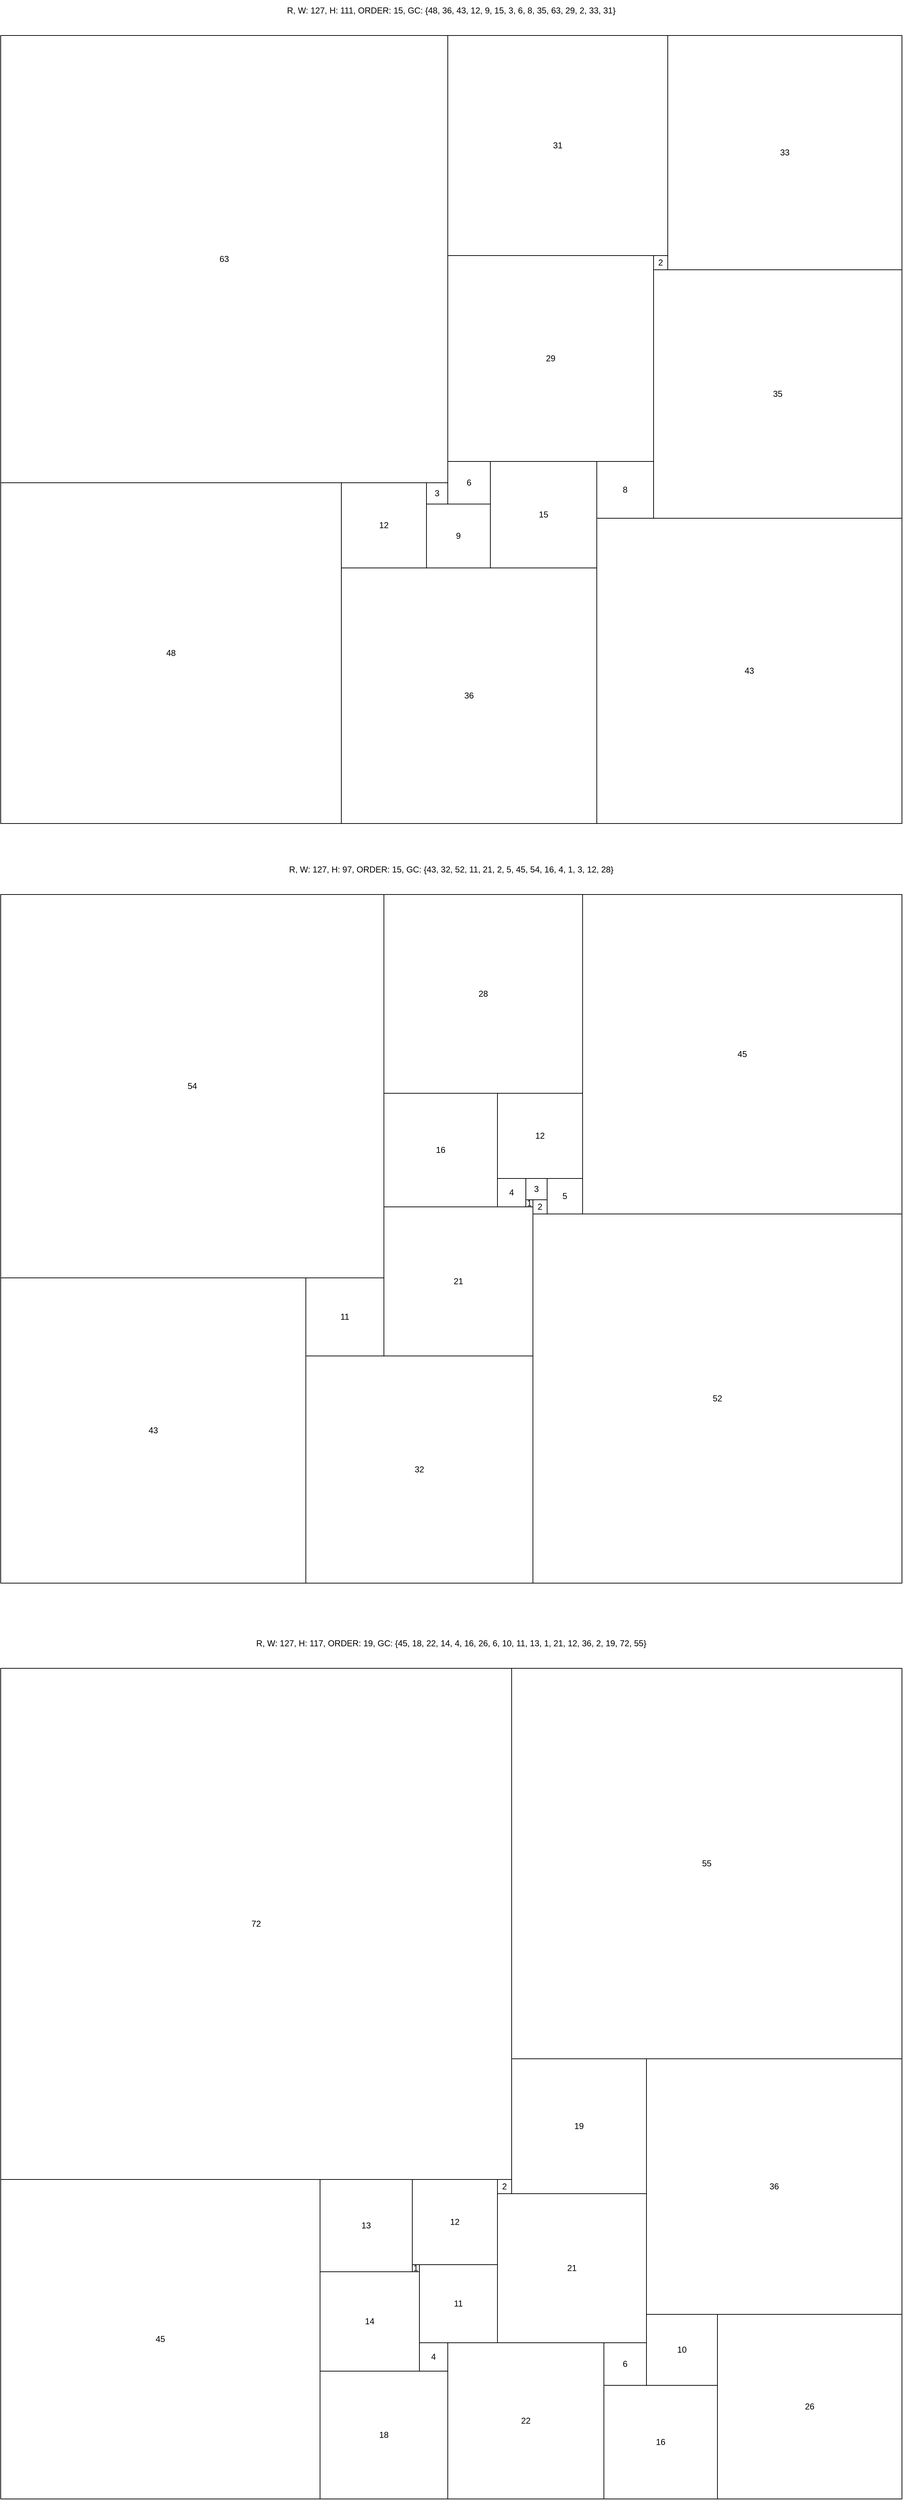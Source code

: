 <mxfile version="21.2.1" type="device">
  <diagram name="Page-1" id="H1nZVYqxkzLZFgEqRADx">
    <mxGraphModel dx="630" dy="4280" grid="1" gridSize="10" guides="1" tooltips="1" connect="1" arrows="1" fold="1" page="1" pageScale="1" pageWidth="850" pageHeight="1100" math="0" shadow="0">
      <root>
        <mxCell id="0" />
        <mxCell id="1" parent="0" />
        <mxCell id="AsBp8XiL8Dx4Y6rQVwFH-3921" value="R, W: 127, H: 111, ORDER: 15, GC: {48, 36, 43, 12, 9, 15, 3, 6, 8, 35, 63, 29, 2, 33, 31} " style="text;html=1;strokeColor=none;fillColor=none;align=center;verticalAlign=middle;whiteSpace=wrap;rounded=0;flipV=1;" parent="1" vertex="1">
          <mxGeometry x="2690" width="1270" height="30" as="geometry" />
        </mxCell>
        <mxCell id="AsBp8XiL8Dx4Y6rQVwFH-3953" value="R, W: 127, H: 97, ORDER: 15, GC: {43, 32, 52, 11, 21, 2, 5, 45, 54, 16, 4, 1, 3, 12, 28} " style="text;html=1;strokeColor=none;fillColor=none;align=center;verticalAlign=middle;whiteSpace=wrap;rounded=0;flipV=1;" parent="1" vertex="1">
          <mxGeometry x="2690" y="1210" width="1270" height="30" as="geometry" />
        </mxCell>
        <mxCell id="AsBp8XiL8Dx4Y6rQVwFH-11129" value="R, W: 127, H: 117, ORDER: 19, GC: {45, 18, 22, 14, 4, 16, 26, 6, 10, 11, 13, 1, 21, 12, 36, 2, 19, 72, 55} " style="text;html=1;strokeColor=none;fillColor=none;align=center;verticalAlign=middle;whiteSpace=wrap;rounded=0;flipV=1;" parent="1" vertex="1">
          <mxGeometry x="2690" y="2300" width="1270" height="30" as="geometry" />
        </mxCell>
        <mxCell id="j0JYbWiJyztxpEZ2TO5e-1" value="" style="group;flipV=1;" vertex="1" connectable="0" parent="1">
          <mxGeometry x="2690" y="50" width="1270" height="1110" as="geometry" />
        </mxCell>
        <mxCell id="761dnnyQ54j-Cl0NHfQN-3922" value="48" style="rounded=0;whiteSpace=wrap;html=1;" parent="j0JYbWiJyztxpEZ2TO5e-1" vertex="1">
          <mxGeometry y="630" width="480" height="480" as="geometry" />
        </mxCell>
        <mxCell id="761dnnyQ54j-Cl0NHfQN-3923" value="36" style="rounded=0;whiteSpace=wrap;html=1;" parent="j0JYbWiJyztxpEZ2TO5e-1" vertex="1">
          <mxGeometry x="480" y="750" width="360" height="360" as="geometry" />
        </mxCell>
        <mxCell id="761dnnyQ54j-Cl0NHfQN-3924" value="43" style="rounded=0;whiteSpace=wrap;html=1;" parent="j0JYbWiJyztxpEZ2TO5e-1" vertex="1">
          <mxGeometry x="840" y="680" width="430" height="430" as="geometry" />
        </mxCell>
        <mxCell id="761dnnyQ54j-Cl0NHfQN-3925" value="12" style="rounded=0;whiteSpace=wrap;html=1;" parent="j0JYbWiJyztxpEZ2TO5e-1" vertex="1">
          <mxGeometry x="480" y="630" width="120" height="120" as="geometry" />
        </mxCell>
        <mxCell id="761dnnyQ54j-Cl0NHfQN-3926" value="9" style="rounded=0;whiteSpace=wrap;html=1;" parent="j0JYbWiJyztxpEZ2TO5e-1" vertex="1">
          <mxGeometry x="600" y="660" width="90" height="90" as="geometry" />
        </mxCell>
        <mxCell id="761dnnyQ54j-Cl0NHfQN-3927" value="15" style="rounded=0;whiteSpace=wrap;html=1;" parent="j0JYbWiJyztxpEZ2TO5e-1" vertex="1">
          <mxGeometry x="690" y="600" width="150" height="150" as="geometry" />
        </mxCell>
        <mxCell id="761dnnyQ54j-Cl0NHfQN-3928" value="3" style="rounded=0;whiteSpace=wrap;html=1;" parent="j0JYbWiJyztxpEZ2TO5e-1" vertex="1">
          <mxGeometry x="600" y="630" width="30" height="30" as="geometry" />
        </mxCell>
        <mxCell id="761dnnyQ54j-Cl0NHfQN-3929" value="6" style="rounded=0;whiteSpace=wrap;html=1;" parent="j0JYbWiJyztxpEZ2TO5e-1" vertex="1">
          <mxGeometry x="630" y="600" width="60" height="60" as="geometry" />
        </mxCell>
        <mxCell id="761dnnyQ54j-Cl0NHfQN-3930" value="8" style="rounded=0;whiteSpace=wrap;html=1;" parent="j0JYbWiJyztxpEZ2TO5e-1" vertex="1">
          <mxGeometry x="840" y="600" width="80" height="80" as="geometry" />
        </mxCell>
        <mxCell id="761dnnyQ54j-Cl0NHfQN-3931" value="35" style="rounded=0;whiteSpace=wrap;html=1;" parent="j0JYbWiJyztxpEZ2TO5e-1" vertex="1">
          <mxGeometry x="920" y="330" width="350" height="350" as="geometry" />
        </mxCell>
        <mxCell id="761dnnyQ54j-Cl0NHfQN-3932" value="63" style="rounded=0;whiteSpace=wrap;html=1;" parent="j0JYbWiJyztxpEZ2TO5e-1" vertex="1">
          <mxGeometry width="630" height="630" as="geometry" />
        </mxCell>
        <mxCell id="761dnnyQ54j-Cl0NHfQN-3933" value="29" style="rounded=0;whiteSpace=wrap;html=1;" parent="j0JYbWiJyztxpEZ2TO5e-1" vertex="1">
          <mxGeometry x="630" y="310" width="290" height="290" as="geometry" />
        </mxCell>
        <mxCell id="761dnnyQ54j-Cl0NHfQN-3934" value="2" style="rounded=0;whiteSpace=wrap;html=1;" parent="j0JYbWiJyztxpEZ2TO5e-1" vertex="1">
          <mxGeometry x="920" y="310" width="20" height="20" as="geometry" />
        </mxCell>
        <mxCell id="761dnnyQ54j-Cl0NHfQN-3935" value="33" style="rounded=0;whiteSpace=wrap;html=1;" parent="j0JYbWiJyztxpEZ2TO5e-1" vertex="1">
          <mxGeometry x="940" width="330" height="330" as="geometry" />
        </mxCell>
        <mxCell id="761dnnyQ54j-Cl0NHfQN-3936" value="31" style="rounded=0;whiteSpace=wrap;html=1;" parent="j0JYbWiJyztxpEZ2TO5e-1" vertex="1">
          <mxGeometry x="630" width="310" height="310" as="geometry" />
        </mxCell>
        <mxCell id="j0JYbWiJyztxpEZ2TO5e-2" value="" style="group;flipV=1;" vertex="1" connectable="0" parent="1">
          <mxGeometry x="2690" y="1260" width="1270" height="970" as="geometry" />
        </mxCell>
        <mxCell id="761dnnyQ54j-Cl0NHfQN-3954" value="43" style="rounded=0;whiteSpace=wrap;html=1;" parent="j0JYbWiJyztxpEZ2TO5e-2" vertex="1">
          <mxGeometry y="540" width="430" height="430" as="geometry" />
        </mxCell>
        <mxCell id="761dnnyQ54j-Cl0NHfQN-3955" value="32" style="rounded=0;whiteSpace=wrap;html=1;" parent="j0JYbWiJyztxpEZ2TO5e-2" vertex="1">
          <mxGeometry x="430" y="650" width="320" height="320" as="geometry" />
        </mxCell>
        <mxCell id="761dnnyQ54j-Cl0NHfQN-3956" value="52" style="rounded=0;whiteSpace=wrap;html=1;" parent="j0JYbWiJyztxpEZ2TO5e-2" vertex="1">
          <mxGeometry x="750" y="450" width="520" height="520" as="geometry" />
        </mxCell>
        <mxCell id="761dnnyQ54j-Cl0NHfQN-3957" value="11" style="rounded=0;whiteSpace=wrap;html=1;" parent="j0JYbWiJyztxpEZ2TO5e-2" vertex="1">
          <mxGeometry x="430" y="540" width="110" height="110" as="geometry" />
        </mxCell>
        <mxCell id="761dnnyQ54j-Cl0NHfQN-3958" value="21" style="rounded=0;whiteSpace=wrap;html=1;" parent="j0JYbWiJyztxpEZ2TO5e-2" vertex="1">
          <mxGeometry x="540" y="440" width="210" height="210" as="geometry" />
        </mxCell>
        <mxCell id="761dnnyQ54j-Cl0NHfQN-3959" value="2" style="rounded=0;whiteSpace=wrap;html=1;" parent="j0JYbWiJyztxpEZ2TO5e-2" vertex="1">
          <mxGeometry x="750" y="430" width="20" height="20" as="geometry" />
        </mxCell>
        <mxCell id="761dnnyQ54j-Cl0NHfQN-3960" value="5" style="rounded=0;whiteSpace=wrap;html=1;" parent="j0JYbWiJyztxpEZ2TO5e-2" vertex="1">
          <mxGeometry x="770" y="400" width="50" height="50" as="geometry" />
        </mxCell>
        <mxCell id="761dnnyQ54j-Cl0NHfQN-3961" value="45" style="rounded=0;whiteSpace=wrap;html=1;" parent="j0JYbWiJyztxpEZ2TO5e-2" vertex="1">
          <mxGeometry x="820" width="450" height="450" as="geometry" />
        </mxCell>
        <mxCell id="761dnnyQ54j-Cl0NHfQN-3962" value="54" style="rounded=0;whiteSpace=wrap;html=1;" parent="j0JYbWiJyztxpEZ2TO5e-2" vertex="1">
          <mxGeometry width="540" height="540" as="geometry" />
        </mxCell>
        <mxCell id="761dnnyQ54j-Cl0NHfQN-3963" value="16" style="rounded=0;whiteSpace=wrap;html=1;" parent="j0JYbWiJyztxpEZ2TO5e-2" vertex="1">
          <mxGeometry x="540" y="280" width="160" height="160" as="geometry" />
        </mxCell>
        <mxCell id="761dnnyQ54j-Cl0NHfQN-3964" value="4" style="rounded=0;whiteSpace=wrap;html=1;" parent="j0JYbWiJyztxpEZ2TO5e-2" vertex="1">
          <mxGeometry x="700" y="400" width="40" height="40" as="geometry" />
        </mxCell>
        <mxCell id="761dnnyQ54j-Cl0NHfQN-3965" value="1" style="rounded=0;whiteSpace=wrap;html=1;" parent="j0JYbWiJyztxpEZ2TO5e-2" vertex="1">
          <mxGeometry x="740" y="430" width="10" height="10" as="geometry" />
        </mxCell>
        <mxCell id="761dnnyQ54j-Cl0NHfQN-3966" value="3" style="rounded=0;whiteSpace=wrap;html=1;" parent="j0JYbWiJyztxpEZ2TO5e-2" vertex="1">
          <mxGeometry x="740" y="400" width="30" height="30" as="geometry" />
        </mxCell>
        <mxCell id="761dnnyQ54j-Cl0NHfQN-3967" value="12" style="rounded=0;whiteSpace=wrap;html=1;" parent="j0JYbWiJyztxpEZ2TO5e-2" vertex="1">
          <mxGeometry x="700" y="280" width="120" height="120" as="geometry" />
        </mxCell>
        <mxCell id="761dnnyQ54j-Cl0NHfQN-3968" value="28" style="rounded=0;whiteSpace=wrap;html=1;" parent="j0JYbWiJyztxpEZ2TO5e-2" vertex="1">
          <mxGeometry x="540" width="280" height="280" as="geometry" />
        </mxCell>
        <mxCell id="j0JYbWiJyztxpEZ2TO5e-3" value="" style="group;flipV=1;" vertex="1" connectable="0" parent="1">
          <mxGeometry x="2690" y="2350" width="1270" height="1170" as="geometry" />
        </mxCell>
        <mxCell id="761dnnyQ54j-Cl0NHfQN-11130" value="45" style="rounded=0;whiteSpace=wrap;html=1;" parent="j0JYbWiJyztxpEZ2TO5e-3" vertex="1">
          <mxGeometry y="720" width="450" height="450" as="geometry" />
        </mxCell>
        <mxCell id="761dnnyQ54j-Cl0NHfQN-11131" value="18" style="rounded=0;whiteSpace=wrap;html=1;" parent="j0JYbWiJyztxpEZ2TO5e-3" vertex="1">
          <mxGeometry x="450" y="990" width="180" height="180" as="geometry" />
        </mxCell>
        <mxCell id="761dnnyQ54j-Cl0NHfQN-11132" value="22" style="rounded=0;whiteSpace=wrap;html=1;" parent="j0JYbWiJyztxpEZ2TO5e-3" vertex="1">
          <mxGeometry x="630" y="950" width="220" height="220" as="geometry" />
        </mxCell>
        <mxCell id="761dnnyQ54j-Cl0NHfQN-11133" value="14" style="rounded=0;whiteSpace=wrap;html=1;" parent="j0JYbWiJyztxpEZ2TO5e-3" vertex="1">
          <mxGeometry x="450" y="850" width="140" height="140" as="geometry" />
        </mxCell>
        <mxCell id="761dnnyQ54j-Cl0NHfQN-11134" value="4" style="rounded=0;whiteSpace=wrap;html=1;" parent="j0JYbWiJyztxpEZ2TO5e-3" vertex="1">
          <mxGeometry x="590" y="950" width="40" height="40" as="geometry" />
        </mxCell>
        <mxCell id="761dnnyQ54j-Cl0NHfQN-11135" value="16" style="rounded=0;whiteSpace=wrap;html=1;" parent="j0JYbWiJyztxpEZ2TO5e-3" vertex="1">
          <mxGeometry x="850" y="1010" width="160" height="160" as="geometry" />
        </mxCell>
        <mxCell id="761dnnyQ54j-Cl0NHfQN-11136" value="26" style="rounded=0;whiteSpace=wrap;html=1;" parent="j0JYbWiJyztxpEZ2TO5e-3" vertex="1">
          <mxGeometry x="1010" y="910" width="260" height="260" as="geometry" />
        </mxCell>
        <mxCell id="761dnnyQ54j-Cl0NHfQN-11137" value="6" style="rounded=0;whiteSpace=wrap;html=1;" parent="j0JYbWiJyztxpEZ2TO5e-3" vertex="1">
          <mxGeometry x="850" y="950" width="60" height="60" as="geometry" />
        </mxCell>
        <mxCell id="761dnnyQ54j-Cl0NHfQN-11138" value="10" style="rounded=0;whiteSpace=wrap;html=1;" parent="j0JYbWiJyztxpEZ2TO5e-3" vertex="1">
          <mxGeometry x="910" y="910" width="100" height="100" as="geometry" />
        </mxCell>
        <mxCell id="761dnnyQ54j-Cl0NHfQN-11139" value="11" style="rounded=0;whiteSpace=wrap;html=1;" parent="j0JYbWiJyztxpEZ2TO5e-3" vertex="1">
          <mxGeometry x="590" y="840" width="110" height="110" as="geometry" />
        </mxCell>
        <mxCell id="761dnnyQ54j-Cl0NHfQN-11140" value="13" style="rounded=0;whiteSpace=wrap;html=1;" parent="j0JYbWiJyztxpEZ2TO5e-3" vertex="1">
          <mxGeometry x="450" y="720" width="130" height="130" as="geometry" />
        </mxCell>
        <mxCell id="761dnnyQ54j-Cl0NHfQN-11141" value="1" style="rounded=0;whiteSpace=wrap;html=1;" parent="j0JYbWiJyztxpEZ2TO5e-3" vertex="1">
          <mxGeometry x="580" y="840" width="10" height="10" as="geometry" />
        </mxCell>
        <mxCell id="761dnnyQ54j-Cl0NHfQN-11142" value="21" style="rounded=0;whiteSpace=wrap;html=1;" parent="j0JYbWiJyztxpEZ2TO5e-3" vertex="1">
          <mxGeometry x="700" y="740" width="210" height="210" as="geometry" />
        </mxCell>
        <mxCell id="761dnnyQ54j-Cl0NHfQN-11143" value="12" style="rounded=0;whiteSpace=wrap;html=1;" parent="j0JYbWiJyztxpEZ2TO5e-3" vertex="1">
          <mxGeometry x="580" y="720" width="120" height="120" as="geometry" />
        </mxCell>
        <mxCell id="761dnnyQ54j-Cl0NHfQN-11144" value="36" style="rounded=0;whiteSpace=wrap;html=1;" parent="j0JYbWiJyztxpEZ2TO5e-3" vertex="1">
          <mxGeometry x="910" y="550" width="360" height="360" as="geometry" />
        </mxCell>
        <mxCell id="761dnnyQ54j-Cl0NHfQN-11145" value="2" style="rounded=0;whiteSpace=wrap;html=1;" parent="j0JYbWiJyztxpEZ2TO5e-3" vertex="1">
          <mxGeometry x="700" y="720" width="20" height="20" as="geometry" />
        </mxCell>
        <mxCell id="761dnnyQ54j-Cl0NHfQN-11146" value="19" style="rounded=0;whiteSpace=wrap;html=1;" parent="j0JYbWiJyztxpEZ2TO5e-3" vertex="1">
          <mxGeometry x="720" y="550" width="190" height="190" as="geometry" />
        </mxCell>
        <mxCell id="761dnnyQ54j-Cl0NHfQN-11147" value="72" style="rounded=0;whiteSpace=wrap;html=1;" parent="j0JYbWiJyztxpEZ2TO5e-3" vertex="1">
          <mxGeometry width="720" height="720" as="geometry" />
        </mxCell>
        <mxCell id="761dnnyQ54j-Cl0NHfQN-11148" value="55" style="rounded=0;whiteSpace=wrap;html=1;" parent="j0JYbWiJyztxpEZ2TO5e-3" vertex="1">
          <mxGeometry x="720" width="550" height="550" as="geometry" />
        </mxCell>
      </root>
    </mxGraphModel>
  </diagram>
</mxfile>
